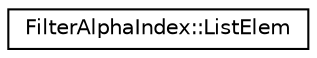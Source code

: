 digraph "类继承关系图"
{
 // INTERACTIVE_SVG=YES
 // LATEX_PDF_SIZE
  edge [fontname="Helvetica",fontsize="10",labelfontname="Helvetica",labelfontsize="10"];
  node [fontname="Helvetica",fontsize="10",shape=record];
  rankdir="LR";
  Node0 [label="FilterAlphaIndex::ListElem",height=0.2,width=0.4,color="black", fillcolor="white", style="filled",URL="$d4/d6c/struct_filter_alpha_index_1_1_list_elem.html",tooltip=" "];
}
